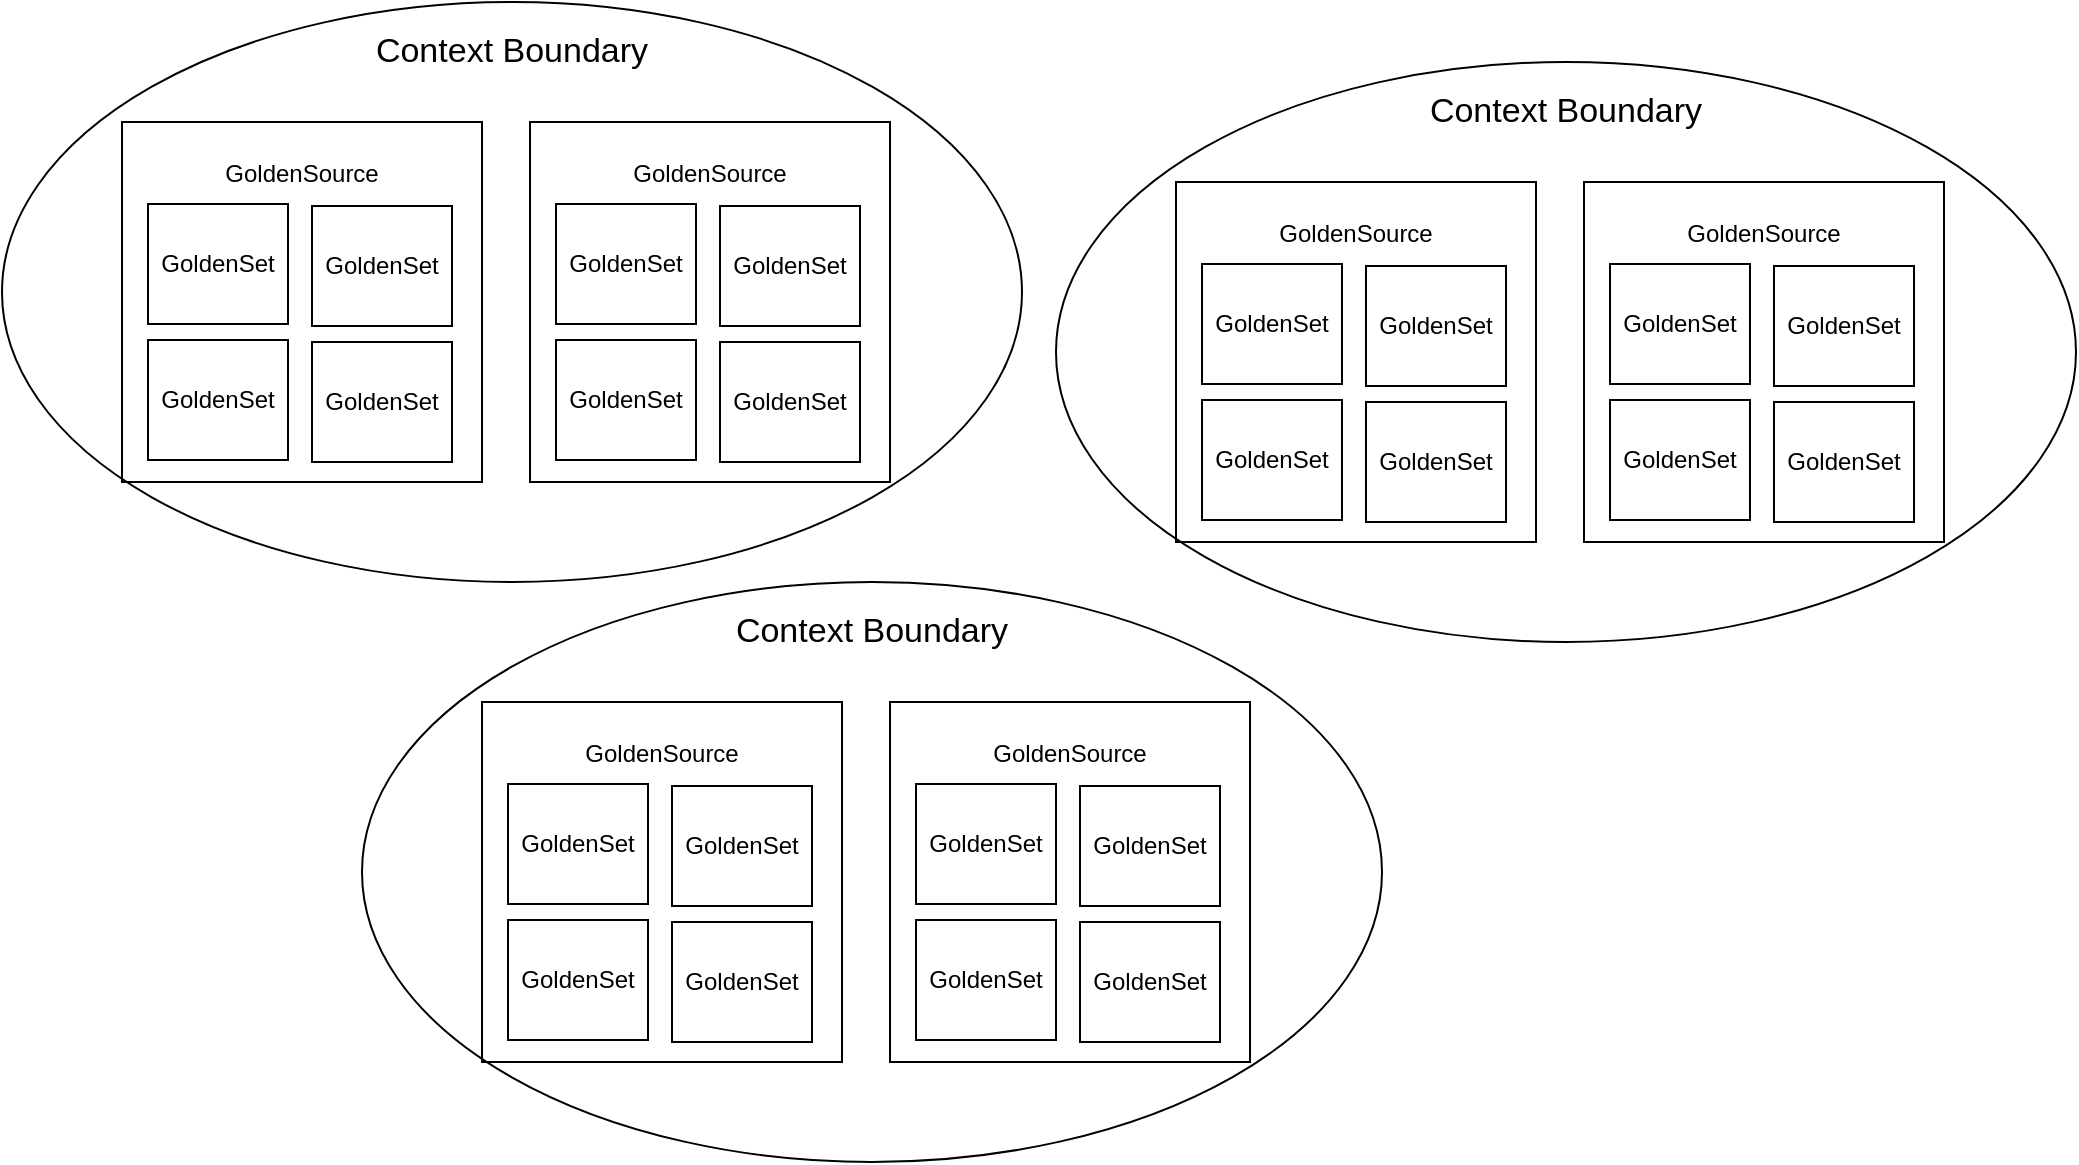 <mxfile>
    <diagram id="A8tikstlPWtBaAD02YeZ" name="Page-1">
        <mxGraphModel dx="3487" dy="2856" grid="1" gridSize="10" guides="1" tooltips="1" connect="1" arrows="1" fold="1" page="1" pageScale="1" pageWidth="827" pageHeight="1169" math="0" shadow="0">
            <root>
                <mxCell id="0"/>
                <mxCell id="1" parent="0"/>
                <mxCell id="7" value="" style="ellipse;whiteSpace=wrap;html=1;fillColor=none;" vertex="1" parent="1">
                    <mxGeometry x="60" y="50" width="510" height="290" as="geometry"/>
                </mxCell>
                <mxCell id="2" value="GoldenSource&lt;br&gt;&lt;br&gt;&lt;br&gt;&lt;br&gt;&lt;br&gt;&lt;br&gt;&lt;br&gt;&lt;br&gt;&lt;br&gt;&lt;br&gt;" style="rounded=0;whiteSpace=wrap;html=1;fillColor=none;" vertex="1" parent="1">
                    <mxGeometry x="120" y="110" width="180" height="180" as="geometry"/>
                </mxCell>
                <mxCell id="3" value="GoldenSet" style="rounded=0;whiteSpace=wrap;html=1;fillColor=none;" vertex="1" parent="1">
                    <mxGeometry x="133" y="151" width="70" height="60" as="geometry"/>
                </mxCell>
                <mxCell id="4" value="GoldenSet" style="rounded=0;whiteSpace=wrap;html=1;fillColor=none;" vertex="1" parent="1">
                    <mxGeometry x="215" y="152" width="70" height="60" as="geometry"/>
                </mxCell>
                <mxCell id="5" value="GoldenSet" style="rounded=0;whiteSpace=wrap;html=1;fillColor=none;" vertex="1" parent="1">
                    <mxGeometry x="133" y="219" width="70" height="60" as="geometry"/>
                </mxCell>
                <mxCell id="6" value="GoldenSet" style="rounded=0;whiteSpace=wrap;html=1;fillColor=none;" vertex="1" parent="1">
                    <mxGeometry x="215" y="220" width="70" height="60" as="geometry"/>
                </mxCell>
                <mxCell id="9" value="GoldenSource&lt;br&gt;&lt;br&gt;&lt;br&gt;&lt;br&gt;&lt;br&gt;&lt;br&gt;&lt;br&gt;&lt;br&gt;&lt;br&gt;&lt;br&gt;" style="rounded=0;whiteSpace=wrap;html=1;fillColor=none;" vertex="1" parent="1">
                    <mxGeometry x="324" y="110" width="180" height="180" as="geometry"/>
                </mxCell>
                <mxCell id="10" value="GoldenSet" style="rounded=0;whiteSpace=wrap;html=1;fillColor=none;" vertex="1" parent="1">
                    <mxGeometry x="337" y="151" width="70" height="60" as="geometry"/>
                </mxCell>
                <mxCell id="11" value="GoldenSet" style="rounded=0;whiteSpace=wrap;html=1;fillColor=none;" vertex="1" parent="1">
                    <mxGeometry x="419" y="152" width="70" height="60" as="geometry"/>
                </mxCell>
                <mxCell id="12" value="GoldenSet" style="rounded=0;whiteSpace=wrap;html=1;fillColor=none;" vertex="1" parent="1">
                    <mxGeometry x="337" y="219" width="70" height="60" as="geometry"/>
                </mxCell>
                <mxCell id="13" value="GoldenSet" style="rounded=0;whiteSpace=wrap;html=1;fillColor=none;" vertex="1" parent="1">
                    <mxGeometry x="419" y="220" width="70" height="60" as="geometry"/>
                </mxCell>
                <mxCell id="14" value="Context Boundary" style="text;html=1;strokeColor=none;fillColor=none;align=center;verticalAlign=middle;whiteSpace=wrap;rounded=0;fontSize=17;" vertex="1" parent="1">
                    <mxGeometry x="240" y="60" width="150" height="30" as="geometry"/>
                </mxCell>
                <mxCell id="16" value="" style="ellipse;whiteSpace=wrap;html=1;fillColor=none;" vertex="1" parent="1">
                    <mxGeometry x="407" y="-210" width="510" height="290" as="geometry"/>
                </mxCell>
                <mxCell id="17" value="GoldenSource&lt;br&gt;&lt;br&gt;&lt;br&gt;&lt;br&gt;&lt;br&gt;&lt;br&gt;&lt;br&gt;&lt;br&gt;&lt;br&gt;&lt;br&gt;" style="rounded=0;whiteSpace=wrap;html=1;fillColor=none;" vertex="1" parent="1">
                    <mxGeometry x="467" y="-150" width="180" height="180" as="geometry"/>
                </mxCell>
                <mxCell id="18" value="GoldenSet" style="rounded=0;whiteSpace=wrap;html=1;fillColor=none;" vertex="1" parent="1">
                    <mxGeometry x="480" y="-109" width="70" height="60" as="geometry"/>
                </mxCell>
                <mxCell id="19" value="GoldenSet" style="rounded=0;whiteSpace=wrap;html=1;fillColor=none;" vertex="1" parent="1">
                    <mxGeometry x="562" y="-108" width="70" height="60" as="geometry"/>
                </mxCell>
                <mxCell id="20" value="GoldenSet" style="rounded=0;whiteSpace=wrap;html=1;fillColor=none;" vertex="1" parent="1">
                    <mxGeometry x="480" y="-41" width="70" height="60" as="geometry"/>
                </mxCell>
                <mxCell id="21" value="GoldenSet" style="rounded=0;whiteSpace=wrap;html=1;fillColor=none;" vertex="1" parent="1">
                    <mxGeometry x="562" y="-40" width="70" height="60" as="geometry"/>
                </mxCell>
                <mxCell id="22" value="GoldenSource&lt;br&gt;&lt;br&gt;&lt;br&gt;&lt;br&gt;&lt;br&gt;&lt;br&gt;&lt;br&gt;&lt;br&gt;&lt;br&gt;&lt;br&gt;" style="rounded=0;whiteSpace=wrap;html=1;fillColor=none;" vertex="1" parent="1">
                    <mxGeometry x="671" y="-150" width="180" height="180" as="geometry"/>
                </mxCell>
                <mxCell id="23" value="GoldenSet" style="rounded=0;whiteSpace=wrap;html=1;fillColor=none;" vertex="1" parent="1">
                    <mxGeometry x="684" y="-109" width="70" height="60" as="geometry"/>
                </mxCell>
                <mxCell id="24" value="GoldenSet" style="rounded=0;whiteSpace=wrap;html=1;fillColor=none;" vertex="1" parent="1">
                    <mxGeometry x="766" y="-108" width="70" height="60" as="geometry"/>
                </mxCell>
                <mxCell id="25" value="GoldenSet" style="rounded=0;whiteSpace=wrap;html=1;fillColor=none;" vertex="1" parent="1">
                    <mxGeometry x="684" y="-41" width="70" height="60" as="geometry"/>
                </mxCell>
                <mxCell id="26" value="GoldenSet" style="rounded=0;whiteSpace=wrap;html=1;fillColor=none;" vertex="1" parent="1">
                    <mxGeometry x="766" y="-40" width="70" height="60" as="geometry"/>
                </mxCell>
                <mxCell id="27" value="Context Boundary" style="text;html=1;strokeColor=none;fillColor=none;align=center;verticalAlign=middle;whiteSpace=wrap;rounded=0;fontSize=17;" vertex="1" parent="1">
                    <mxGeometry x="587" y="-200" width="150" height="30" as="geometry"/>
                </mxCell>
                <mxCell id="28" value="" style="ellipse;whiteSpace=wrap;html=1;fillColor=none;" vertex="1" parent="1">
                    <mxGeometry x="-120" y="-240" width="510" height="290" as="geometry"/>
                </mxCell>
                <mxCell id="29" value="GoldenSource&lt;br&gt;&lt;br&gt;&lt;br&gt;&lt;br&gt;&lt;br&gt;&lt;br&gt;&lt;br&gt;&lt;br&gt;&lt;br&gt;&lt;br&gt;" style="rounded=0;whiteSpace=wrap;html=1;fillColor=none;" vertex="1" parent="1">
                    <mxGeometry x="-60" y="-180" width="180" height="180" as="geometry"/>
                </mxCell>
                <mxCell id="30" value="GoldenSet" style="rounded=0;whiteSpace=wrap;html=1;fillColor=none;" vertex="1" parent="1">
                    <mxGeometry x="-47" y="-139" width="70" height="60" as="geometry"/>
                </mxCell>
                <mxCell id="31" value="GoldenSet" style="rounded=0;whiteSpace=wrap;html=1;fillColor=none;" vertex="1" parent="1">
                    <mxGeometry x="35" y="-138" width="70" height="60" as="geometry"/>
                </mxCell>
                <mxCell id="32" value="GoldenSet" style="rounded=0;whiteSpace=wrap;html=1;fillColor=none;" vertex="1" parent="1">
                    <mxGeometry x="-47" y="-71" width="70" height="60" as="geometry"/>
                </mxCell>
                <mxCell id="33" value="GoldenSet" style="rounded=0;whiteSpace=wrap;html=1;fillColor=none;" vertex="1" parent="1">
                    <mxGeometry x="35" y="-70" width="70" height="60" as="geometry"/>
                </mxCell>
                <mxCell id="34" value="GoldenSource&lt;br&gt;&lt;br&gt;&lt;br&gt;&lt;br&gt;&lt;br&gt;&lt;br&gt;&lt;br&gt;&lt;br&gt;&lt;br&gt;&lt;br&gt;" style="rounded=0;whiteSpace=wrap;html=1;fillColor=none;" vertex="1" parent="1">
                    <mxGeometry x="144" y="-180" width="180" height="180" as="geometry"/>
                </mxCell>
                <mxCell id="35" value="GoldenSet" style="rounded=0;whiteSpace=wrap;html=1;fillColor=none;" vertex="1" parent="1">
                    <mxGeometry x="157" y="-139" width="70" height="60" as="geometry"/>
                </mxCell>
                <mxCell id="36" value="GoldenSet" style="rounded=0;whiteSpace=wrap;html=1;fillColor=none;" vertex="1" parent="1">
                    <mxGeometry x="239" y="-138" width="70" height="60" as="geometry"/>
                </mxCell>
                <mxCell id="37" value="GoldenSet" style="rounded=0;whiteSpace=wrap;html=1;fillColor=none;" vertex="1" parent="1">
                    <mxGeometry x="157" y="-71" width="70" height="60" as="geometry"/>
                </mxCell>
                <mxCell id="38" value="GoldenSet" style="rounded=0;whiteSpace=wrap;html=1;fillColor=none;" vertex="1" parent="1">
                    <mxGeometry x="239" y="-70" width="70" height="60" as="geometry"/>
                </mxCell>
                <mxCell id="39" value="Context Boundary" style="text;html=1;strokeColor=none;fillColor=none;align=center;verticalAlign=middle;whiteSpace=wrap;rounded=0;fontSize=17;" vertex="1" parent="1">
                    <mxGeometry x="60" y="-230" width="150" height="30" as="geometry"/>
                </mxCell>
            </root>
        </mxGraphModel>
    </diagram>
</mxfile>